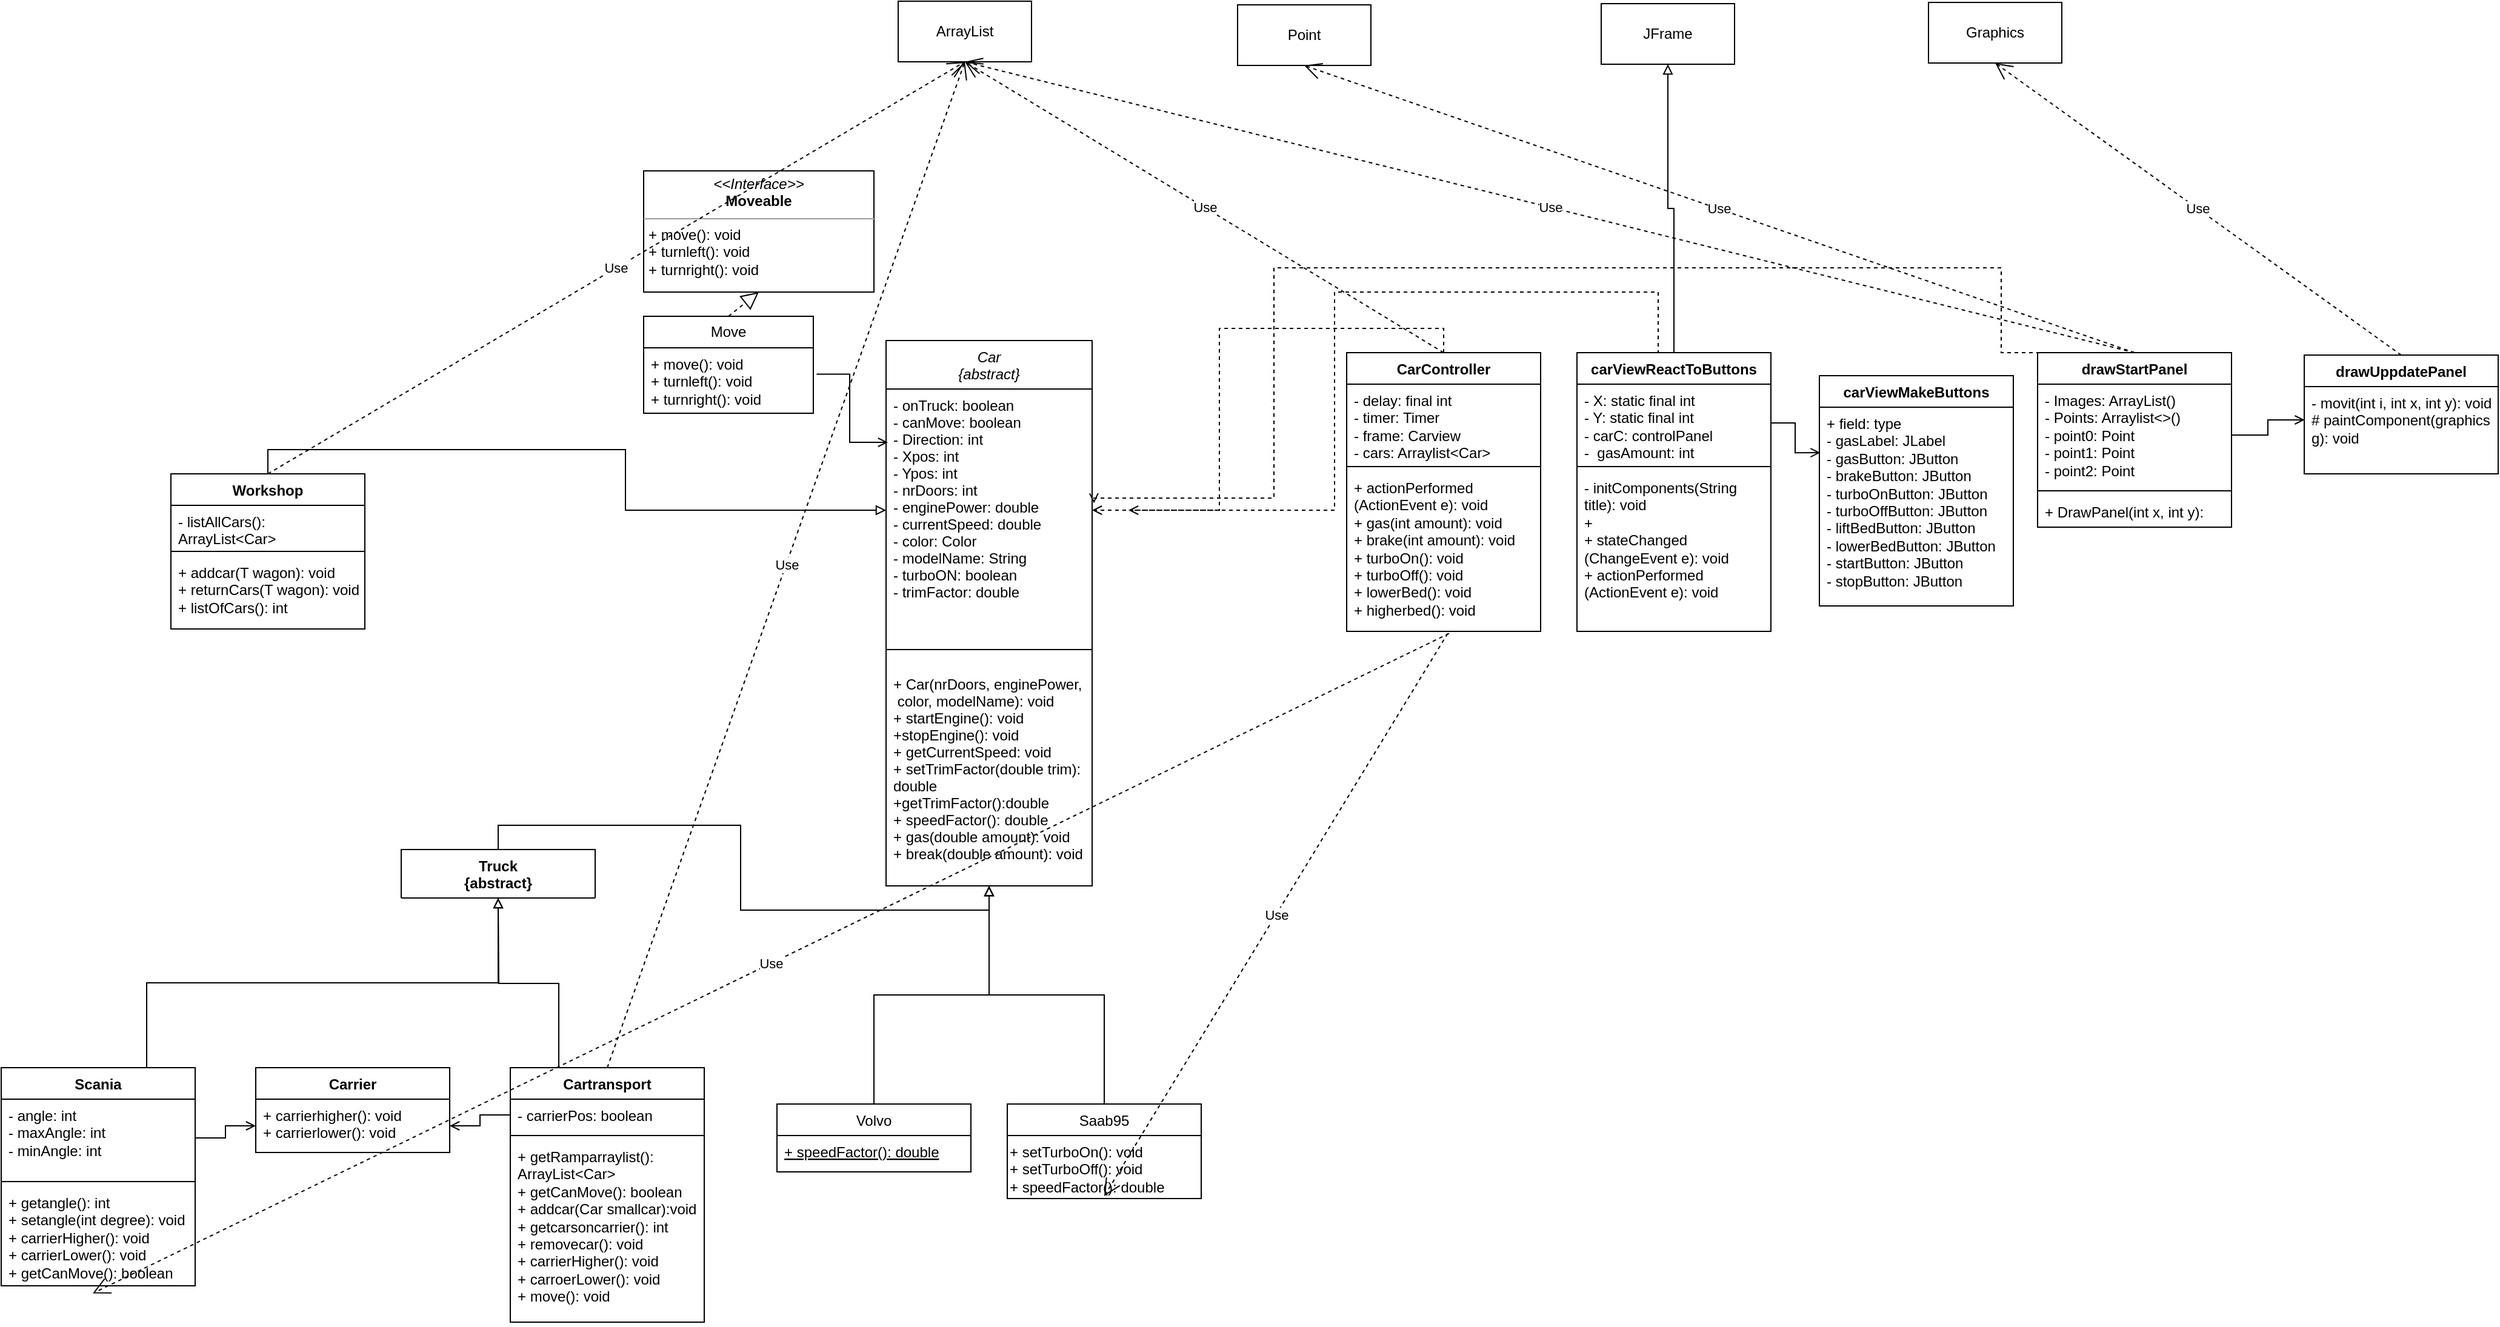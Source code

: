 <mxfile version="22.1.5" type="google">
  <diagram id="C5RBs43oDa-KdzZeNtuy" name="Page-1">
    <mxGraphModel grid="1" page="1" gridSize="10" guides="1" tooltips="1" connect="1" arrows="1" fold="1" pageScale="1" pageWidth="827" pageHeight="1169" math="0" shadow="0">
      <root>
        <mxCell id="WIyWlLk6GJQsqaUBKTNV-0" />
        <mxCell id="WIyWlLk6GJQsqaUBKTNV-1" parent="WIyWlLk6GJQsqaUBKTNV-0" />
        <mxCell id="zkfFHV4jXpPFQw0GAbJ--0" value="Car&#xa;{abstract}" style="swimlane;fontStyle=2;align=center;verticalAlign=top;childLayout=stackLayout;horizontal=1;startSize=40;horizontalStack=0;resizeParent=1;resizeLast=0;collapsible=1;marginBottom=0;rounded=0;shadow=0;strokeWidth=1;" vertex="1" parent="WIyWlLk6GJQsqaUBKTNV-1">
          <mxGeometry x="220" y="180" width="170" height="450" as="geometry">
            <mxRectangle x="230" y="140" width="160" height="26" as="alternateBounds" />
          </mxGeometry>
        </mxCell>
        <mxCell id="zkfFHV4jXpPFQw0GAbJ--2" value="- onTruck: boolean&#xa;- canMove: boolean&#xa;- Direction: int&#xa;- Xpos: int &#xa;- Ypos: int&#xa;- nrDoors: int&#xa;- enginePower: double&#xa;- currentSpeed: double&#xa;- color: Color&#xa;- modelName: String&#xa;- turboON: boolean&#xa;- trimFactor: double&#xa;&#xa;&#xa;" style="text;align=left;verticalAlign=top;spacingLeft=4;spacingRight=4;overflow=hidden;rotatable=0;points=[[0,0.5],[1,0.5]];portConstraint=eastwest;rounded=0;shadow=0;html=0;" vertex="1" parent="zkfFHV4jXpPFQw0GAbJ--0">
          <mxGeometry y="40" width="170" height="200" as="geometry" />
        </mxCell>
        <mxCell id="zkfFHV4jXpPFQw0GAbJ--4" value="" style="line;html=1;strokeWidth=1;align=left;verticalAlign=middle;spacingTop=-1;spacingLeft=3;spacingRight=3;rotatable=0;labelPosition=right;points=[];portConstraint=eastwest;" vertex="1" parent="zkfFHV4jXpPFQw0GAbJ--0">
          <mxGeometry y="240" width="170" height="30" as="geometry" />
        </mxCell>
        <mxCell id="zkfFHV4jXpPFQw0GAbJ--5" value="+ Car(nrDoors, enginePower,&#xa; color, modelName): void&#xa;+ startEngine(): void&#xa;+stopEngine(): void&#xa;+ getCurrentSpeed: void&#xa;+ setTrimFactor(double trim):&#xa;double&#xa;+getTrimFactor():double&#xa;+ speedFactor(): double&#xa;+ gas(double amount): void&#xa;+ break(double amount): void" style="text;align=left;verticalAlign=top;spacingLeft=4;spacingRight=4;overflow=hidden;rotatable=0;points=[[0,0.5],[1,0.5]];portConstraint=eastwest;" vertex="1" parent="zkfFHV4jXpPFQw0GAbJ--0">
          <mxGeometry y="270" width="170" height="170" as="geometry" />
        </mxCell>
        <mxCell id="-Scuf54vddxRZD9NTPhX-41" style="edgeStyle=orthogonalEdgeStyle;rounded=0;orthogonalLoop=1;jettySize=auto;html=1;exitX=0.5;exitY=0;exitDx=0;exitDy=0;entryX=0.5;entryY=1;entryDx=0;entryDy=0;endArrow=block;endFill=0;" edge="1" parent="WIyWlLk6GJQsqaUBKTNV-1" source="zkfFHV4jXpPFQw0GAbJ--6" target="zkfFHV4jXpPFQw0GAbJ--0">
          <mxGeometry relative="1" as="geometry" />
        </mxCell>
        <mxCell id="zkfFHV4jXpPFQw0GAbJ--6" value="Volvo" style="swimlane;fontStyle=0;align=center;verticalAlign=top;childLayout=stackLayout;horizontal=1;startSize=26;horizontalStack=0;resizeParent=1;resizeLast=0;collapsible=1;marginBottom=0;rounded=0;shadow=0;strokeWidth=1;" vertex="1" parent="WIyWlLk6GJQsqaUBKTNV-1">
          <mxGeometry x="130" y="810" width="160" height="56" as="geometry">
            <mxRectangle x="130" y="380" width="160" height="26" as="alternateBounds" />
          </mxGeometry>
        </mxCell>
        <mxCell id="zkfFHV4jXpPFQw0GAbJ--10" value="+ speedFactor(): double" style="text;align=left;verticalAlign=top;spacingLeft=4;spacingRight=4;overflow=hidden;rotatable=0;points=[[0,0.5],[1,0.5]];portConstraint=eastwest;fontStyle=4" vertex="1" parent="zkfFHV4jXpPFQw0GAbJ--6">
          <mxGeometry y="26" width="160" height="26" as="geometry" />
        </mxCell>
        <mxCell id="-Scuf54vddxRZD9NTPhX-62" style="edgeStyle=orthogonalEdgeStyle;rounded=0;orthogonalLoop=1;jettySize=auto;html=1;exitX=0.75;exitY=0;exitDx=0;exitDy=0;endArrow=block;endFill=0;" edge="1" parent="WIyWlLk6GJQsqaUBKTNV-1" source="-Scuf54vddxRZD9NTPhX-0" target="-Scuf54vddxRZD9NTPhX-4">
          <mxGeometry relative="1" as="geometry" />
        </mxCell>
        <mxCell id="-Scuf54vddxRZD9NTPhX-0" value="Scania" style="swimlane;fontStyle=1;align=center;verticalAlign=top;childLayout=stackLayout;horizontal=1;startSize=26;horizontalStack=0;resizeParent=1;resizeParentMax=0;resizeLast=0;collapsible=1;marginBottom=0;whiteSpace=wrap;html=1;" vertex="1" parent="WIyWlLk6GJQsqaUBKTNV-1">
          <mxGeometry x="-510" y="780" width="160" height="180" as="geometry" />
        </mxCell>
        <mxCell id="-Scuf54vddxRZD9NTPhX-1" value="- angle: int&lt;br&gt;- maxAngle: int&lt;br&gt;- minAngle: int" style="text;strokeColor=none;fillColor=none;align=left;verticalAlign=top;spacingLeft=4;spacingRight=4;overflow=hidden;rotatable=0;points=[[0,0.5],[1,0.5]];portConstraint=eastwest;whiteSpace=wrap;html=1;" vertex="1" parent="-Scuf54vddxRZD9NTPhX-0">
          <mxGeometry y="26" width="160" height="64" as="geometry" />
        </mxCell>
        <mxCell id="-Scuf54vddxRZD9NTPhX-2" value="" style="line;strokeWidth=1;fillColor=none;align=left;verticalAlign=middle;spacingTop=-1;spacingLeft=3;spacingRight=3;rotatable=0;labelPosition=right;points=[];portConstraint=eastwest;strokeColor=inherit;" vertex="1" parent="-Scuf54vddxRZD9NTPhX-0">
          <mxGeometry y="90" width="160" height="8" as="geometry" />
        </mxCell>
        <mxCell id="-Scuf54vddxRZD9NTPhX-3" value="+ getangle(): int&lt;br&gt;+ setangle(int degree): void&lt;br&gt;+ carrierHigher(): void&lt;br&gt;+ carrierLower(): void&lt;br&gt;+ getCanMove(): boolean&lt;br&gt;" style="text;strokeColor=none;fillColor=none;align=left;verticalAlign=top;spacingLeft=4;spacingRight=4;overflow=hidden;rotatable=0;points=[[0,0.5],[1,0.5]];portConstraint=eastwest;whiteSpace=wrap;html=1;" vertex="1" parent="-Scuf54vddxRZD9NTPhX-0">
          <mxGeometry y="98" width="160" height="82" as="geometry" />
        </mxCell>
        <mxCell id="-Scuf54vddxRZD9NTPhX-45" style="edgeStyle=orthogonalEdgeStyle;rounded=0;orthogonalLoop=1;jettySize=auto;html=1;exitX=0.5;exitY=0;exitDx=0;exitDy=0;entryX=0.5;entryY=1;entryDx=0;entryDy=0;endArrow=block;endFill=0;" edge="1" parent="WIyWlLk6GJQsqaUBKTNV-1" source="-Scuf54vddxRZD9NTPhX-4" target="zkfFHV4jXpPFQw0GAbJ--0">
          <mxGeometry relative="1" as="geometry" />
        </mxCell>
        <mxCell id="-Scuf54vddxRZD9NTPhX-4" value="Truck&lt;br&gt;{abstract}" style="swimlane;fontStyle=1;align=center;verticalAlign=top;childLayout=stackLayout;horizontal=1;startSize=40;horizontalStack=0;resizeParent=1;resizeParentMax=0;resizeLast=0;collapsible=1;marginBottom=0;whiteSpace=wrap;html=1;" vertex="1" parent="WIyWlLk6GJQsqaUBKTNV-1">
          <mxGeometry x="-180" y="600" width="160" height="40" as="geometry">
            <mxRectangle x="-180" y="600" width="100" height="40" as="alternateBounds" />
          </mxGeometry>
        </mxCell>
        <mxCell id="-Scuf54vddxRZD9NTPhX-63" style="edgeStyle=orthogonalEdgeStyle;rounded=0;orthogonalLoop=1;jettySize=auto;html=1;exitX=0.25;exitY=0;exitDx=0;exitDy=0;endArrow=block;endFill=0;" edge="1" parent="WIyWlLk6GJQsqaUBKTNV-1" source="-Scuf54vddxRZD9NTPhX-9">
          <mxGeometry relative="1" as="geometry">
            <mxPoint x="-100" y="640" as="targetPoint" />
          </mxGeometry>
        </mxCell>
        <mxCell id="-Scuf54vddxRZD9NTPhX-9" value="Cartransport" style="swimlane;fontStyle=1;align=center;verticalAlign=top;childLayout=stackLayout;horizontal=1;startSize=26;horizontalStack=0;resizeParent=1;resizeParentMax=0;resizeLast=0;collapsible=1;marginBottom=0;whiteSpace=wrap;html=1;" vertex="1" parent="WIyWlLk6GJQsqaUBKTNV-1">
          <mxGeometry x="-90" y="780" width="160" height="210" as="geometry" />
        </mxCell>
        <mxCell id="-Scuf54vddxRZD9NTPhX-10" value="- carrierPos: boolean" style="text;strokeColor=none;fillColor=none;align=left;verticalAlign=top;spacingLeft=4;spacingRight=4;overflow=hidden;rotatable=0;points=[[0,0.5],[1,0.5]];portConstraint=eastwest;whiteSpace=wrap;html=1;" vertex="1" parent="-Scuf54vddxRZD9NTPhX-9">
          <mxGeometry y="26" width="160" height="26" as="geometry" />
        </mxCell>
        <mxCell id="-Scuf54vddxRZD9NTPhX-11" value="" style="line;strokeWidth=1;fillColor=none;align=left;verticalAlign=middle;spacingTop=-1;spacingLeft=3;spacingRight=3;rotatable=0;labelPosition=right;points=[];portConstraint=eastwest;strokeColor=inherit;" vertex="1" parent="-Scuf54vddxRZD9NTPhX-9">
          <mxGeometry y="52" width="160" height="8" as="geometry" />
        </mxCell>
        <mxCell id="-Scuf54vddxRZD9NTPhX-12" value="+ getRamparraylist(): ArrayList&amp;lt;Car&amp;gt;&lt;br&gt;+ getCanMove(): boolean&lt;br&gt;+ addcar(Car smallcar):void&lt;br&gt;+ getcarsoncarrier(): int&lt;br&gt;+ removecar(): void&lt;br&gt;+ carrierHigher(): void&lt;br&gt;+ carroerLower(): void&lt;br&gt;+ move(): void" style="text;strokeColor=none;fillColor=none;align=left;verticalAlign=top;spacingLeft=4;spacingRight=4;overflow=hidden;rotatable=0;points=[[0,0.5],[1,0.5]];portConstraint=eastwest;whiteSpace=wrap;html=1;" vertex="1" parent="-Scuf54vddxRZD9NTPhX-9">
          <mxGeometry y="60" width="160" height="150" as="geometry" />
        </mxCell>
        <mxCell id="-Scuf54vddxRZD9NTPhX-30" value="&lt;p style=&quot;margin:0px;margin-top:4px;text-align:center;&quot;&gt;&lt;i&gt;&amp;lt;&amp;lt;Interface&amp;gt;&amp;gt;&lt;/i&gt;&lt;br&gt;&lt;b&gt;Moveable&lt;/b&gt;&lt;/p&gt;&lt;hr size=&quot;1&quot;&gt;&lt;p style=&quot;margin:0px;margin-left:4px;&quot;&gt;+ move(): void&lt;br&gt;+ turnleft(): void&lt;/p&gt;&lt;p style=&quot;margin:0px;margin-left:4px;&quot;&gt;+ turnright(): void&lt;/p&gt;" style="verticalAlign=top;align=left;overflow=fill;fontSize=12;fontFamily=Helvetica;html=1;whiteSpace=wrap;" vertex="1" parent="WIyWlLk6GJQsqaUBKTNV-1">
          <mxGeometry x="20" y="40" width="190" height="100" as="geometry" />
        </mxCell>
        <mxCell id="-Scuf54vddxRZD9NTPhX-32" value="" style="endArrow=block;dashed=1;endFill=0;endSize=12;html=1;rounded=0;exitX=0.5;exitY=0;exitDx=0;exitDy=0;entryX=0.5;entryY=1;entryDx=0;entryDy=0;" edge="1" parent="WIyWlLk6GJQsqaUBKTNV-1" source="PPLYrk64f-NC93bYanYv-14" target="-Scuf54vddxRZD9NTPhX-30">
          <mxGeometry width="160" relative="1" as="geometry">
            <mxPoint x="40" y="160" as="sourcePoint" />
            <mxPoint x="200" y="160" as="targetPoint" />
          </mxGeometry>
        </mxCell>
        <mxCell id="-Scuf54vddxRZD9NTPhX-61" style="edgeStyle=orthogonalEdgeStyle;rounded=0;orthogonalLoop=1;jettySize=auto;html=1;exitX=0.5;exitY=0;exitDx=0;exitDy=0;entryX=0.5;entryY=1;entryDx=0;entryDy=0;endArrow=block;endFill=0;" edge="1" parent="WIyWlLk6GJQsqaUBKTNV-1" source="-Scuf54vddxRZD9NTPhX-53" target="zkfFHV4jXpPFQw0GAbJ--0">
          <mxGeometry relative="1" as="geometry">
            <mxPoint x="410" y="760" as="targetPoint" />
          </mxGeometry>
        </mxCell>
        <mxCell id="-Scuf54vddxRZD9NTPhX-53" value="Saab95" style="swimlane;fontStyle=0;align=center;verticalAlign=top;childLayout=stackLayout;horizontal=1;startSize=26;horizontalStack=0;resizeParent=1;resizeLast=0;collapsible=1;marginBottom=0;rounded=0;shadow=0;strokeWidth=1;" vertex="1" parent="WIyWlLk6GJQsqaUBKTNV-1">
          <mxGeometry x="320" y="810" width="160" height="78" as="geometry">
            <mxRectangle x="130" y="380" width="160" height="26" as="alternateBounds" />
          </mxGeometry>
        </mxCell>
        <mxCell id="-Scuf54vddxRZD9NTPhX-58" value="+ setTurboOn(): void&lt;br style=&quot;border-color: var(--border-color); padding: 0px; margin: 0px;&quot;&gt;+ setTurboOff(): void&lt;br style=&quot;border-color: var(--border-color); padding: 0px; margin: 0px;&quot;&gt;+ speedFactor(): double&lt;div style=&quot;border-color: var(--border-color); padding: 0px; margin: 0px;&quot;&gt;&lt;br style=&quot;border-color: var(--border-color); padding: 0px; margin: 0px; color: rgb(0, 0, 0); font-family: Helvetica; font-size: 12px; font-style: normal; font-variant-ligatures: normal; font-variant-caps: normal; font-weight: 400; letter-spacing: normal; orphans: 2; text-align: left; text-indent: 0px; text-transform: none; widows: 2; word-spacing: 0px; -webkit-text-stroke-width: 0px; background-color: rgb(251, 251, 251); text-decoration-thickness: initial; text-decoration-style: initial; text-decoration-color: initial;&quot;&gt;&#xa;&#xa;&lt;/div&gt;" style="text;whiteSpace=wrap;html=1;" vertex="1" parent="-Scuf54vddxRZD9NTPhX-53">
          <mxGeometry y="26" width="160" height="50" as="geometry" />
        </mxCell>
        <mxCell id="-Scuf54vddxRZD9NTPhX-68" style="edgeStyle=orthogonalEdgeStyle;rounded=0;orthogonalLoop=1;jettySize=auto;html=1;exitX=0.5;exitY=0;exitDx=0;exitDy=0;entryX=0;entryY=0.5;entryDx=0;entryDy=0;endArrow=block;endFill=0;" edge="1" parent="WIyWlLk6GJQsqaUBKTNV-1" source="-Scuf54vddxRZD9NTPhX-64" target="zkfFHV4jXpPFQw0GAbJ--2">
          <mxGeometry relative="1" as="geometry" />
        </mxCell>
        <mxCell id="-Scuf54vddxRZD9NTPhX-64" value="Workshop" style="swimlane;fontStyle=1;align=center;verticalAlign=top;childLayout=stackLayout;horizontal=1;startSize=26;horizontalStack=0;resizeParent=1;resizeParentMax=0;resizeLast=0;collapsible=1;marginBottom=0;whiteSpace=wrap;html=1;" vertex="1" parent="WIyWlLk6GJQsqaUBKTNV-1">
          <mxGeometry x="-370" y="290" width="160" height="128" as="geometry" />
        </mxCell>
        <mxCell id="-Scuf54vddxRZD9NTPhX-65" value="- listAllCars(): ArrayList&amp;lt;Car&amp;gt;" style="text;strokeColor=none;fillColor=none;align=left;verticalAlign=top;spacingLeft=4;spacingRight=4;overflow=hidden;rotatable=0;points=[[0,0.5],[1,0.5]];portConstraint=eastwest;whiteSpace=wrap;html=1;" vertex="1" parent="-Scuf54vddxRZD9NTPhX-64">
          <mxGeometry y="26" width="160" height="34" as="geometry" />
        </mxCell>
        <mxCell id="-Scuf54vddxRZD9NTPhX-66" value="" style="line;strokeWidth=1;fillColor=none;align=left;verticalAlign=middle;spacingTop=-1;spacingLeft=3;spacingRight=3;rotatable=0;labelPosition=right;points=[];portConstraint=eastwest;strokeColor=inherit;" vertex="1" parent="-Scuf54vddxRZD9NTPhX-64">
          <mxGeometry y="60" width="160" height="8" as="geometry" />
        </mxCell>
        <mxCell id="-Scuf54vddxRZD9NTPhX-67" value="+ addcar(T wagon): void&lt;br&gt;+ returnCars(T wagon): void&lt;br&gt;+ listOfCars(): int" style="text;strokeColor=none;fillColor=none;align=left;verticalAlign=top;spacingLeft=4;spacingRight=4;overflow=hidden;rotatable=0;points=[[0,0.5],[1,0.5]];portConstraint=eastwest;whiteSpace=wrap;html=1;" vertex="1" parent="-Scuf54vddxRZD9NTPhX-64">
          <mxGeometry y="68" width="160" height="60" as="geometry" />
        </mxCell>
        <mxCell id="-Scuf54vddxRZD9NTPhX-73" style="edgeStyle=orthogonalEdgeStyle;rounded=0;orthogonalLoop=1;jettySize=auto;html=1;exitX=0.5;exitY=0;exitDx=0;exitDy=0;dashed=1;endArrow=open;endFill=0;" edge="1" parent="WIyWlLk6GJQsqaUBKTNV-1" source="-Scuf54vddxRZD9NTPhX-69" target="zkfFHV4jXpPFQw0GAbJ--2">
          <mxGeometry relative="1" as="geometry" />
        </mxCell>
        <mxCell id="-Scuf54vddxRZD9NTPhX-69" value="CarController" style="swimlane;fontStyle=1;align=center;verticalAlign=top;childLayout=stackLayout;horizontal=1;startSize=26;horizontalStack=0;resizeParent=1;resizeParentMax=0;resizeLast=0;collapsible=1;marginBottom=0;whiteSpace=wrap;html=1;" vertex="1" parent="WIyWlLk6GJQsqaUBKTNV-1">
          <mxGeometry x="600" y="190" width="160" height="230" as="geometry" />
        </mxCell>
        <mxCell id="-Scuf54vddxRZD9NTPhX-70" value="- delay: final int&lt;br&gt;- timer: Timer&lt;br&gt;- frame: Carview&lt;br&gt;- cars: Arraylist&amp;lt;Car&amp;gt;&amp;nbsp;" style="text;strokeColor=none;fillColor=none;align=left;verticalAlign=top;spacingLeft=4;spacingRight=4;overflow=hidden;rotatable=0;points=[[0,0.5],[1,0.5]];portConstraint=eastwest;whiteSpace=wrap;html=1;" vertex="1" parent="-Scuf54vddxRZD9NTPhX-69">
          <mxGeometry y="26" width="160" height="64" as="geometry" />
        </mxCell>
        <mxCell id="-Scuf54vddxRZD9NTPhX-71" value="" style="line;strokeWidth=1;fillColor=none;align=left;verticalAlign=middle;spacingTop=-1;spacingLeft=3;spacingRight=3;rotatable=0;labelPosition=right;points=[];portConstraint=eastwest;strokeColor=inherit;" vertex="1" parent="-Scuf54vddxRZD9NTPhX-69">
          <mxGeometry y="90" width="160" height="8" as="geometry" />
        </mxCell>
        <mxCell id="-Scuf54vddxRZD9NTPhX-72" value="+ actionPerformed&lt;br&gt;(ActionEvent e): void&lt;br&gt;+ gas(int amount): void&lt;br&gt;+ brake(int amount): void&lt;br&gt;+ turboOn(): void&lt;br&gt;+ turboOff(): void&lt;br&gt;+ lowerBed(): void&lt;br&gt;+ higherbed(): void&lt;br&gt;" style="text;strokeColor=none;fillColor=none;align=left;verticalAlign=top;spacingLeft=4;spacingRight=4;overflow=hidden;rotatable=0;points=[[0,0.5],[1,0.5]];portConstraint=eastwest;whiteSpace=wrap;html=1;" vertex="1" parent="-Scuf54vddxRZD9NTPhX-69">
          <mxGeometry y="98" width="160" height="132" as="geometry" />
        </mxCell>
        <mxCell id="-Scuf54vddxRZD9NTPhX-112" style="edgeStyle=orthogonalEdgeStyle;rounded=0;orthogonalLoop=1;jettySize=auto;html=1;exitX=0.5;exitY=0;exitDx=0;exitDy=0;entryX=0.5;entryY=1;entryDx=0;entryDy=0;endArrow=block;endFill=0;" edge="1" parent="WIyWlLk6GJQsqaUBKTNV-1" source="-Scuf54vddxRZD9NTPhX-93" target="-Scuf54vddxRZD9NTPhX-106">
          <mxGeometry relative="1" as="geometry" />
        </mxCell>
        <mxCell id="-Scuf54vddxRZD9NTPhX-93" value="carViewReactToButtons" style="swimlane;fontStyle=1;align=center;verticalAlign=top;childLayout=stackLayout;horizontal=1;startSize=26;horizontalStack=0;resizeParent=1;resizeParentMax=0;resizeLast=0;collapsible=1;marginBottom=0;whiteSpace=wrap;html=1;" vertex="1" parent="WIyWlLk6GJQsqaUBKTNV-1">
          <mxGeometry x="790" y="190" width="160" height="230" as="geometry" />
        </mxCell>
        <mxCell id="-Scuf54vddxRZD9NTPhX-94" value="- X: static final int&lt;br style=&quot;border-color: var(--border-color);&quot;&gt;- Y: static final int&lt;br style=&quot;border-color: var(--border-color);&quot;&gt;- carC: controlPanel&lt;br&gt;-&amp;nbsp; gasAmount: int&amp;nbsp;" style="text;strokeColor=none;fillColor=none;align=left;verticalAlign=top;spacingLeft=4;spacingRight=4;overflow=hidden;rotatable=0;points=[[0,0.5],[1,0.5]];portConstraint=eastwest;whiteSpace=wrap;html=1;" vertex="1" parent="-Scuf54vddxRZD9NTPhX-93">
          <mxGeometry y="26" width="160" height="64" as="geometry" />
        </mxCell>
        <mxCell id="-Scuf54vddxRZD9NTPhX-95" value="" style="line;strokeWidth=1;fillColor=none;align=left;verticalAlign=middle;spacingTop=-1;spacingLeft=3;spacingRight=3;rotatable=0;labelPosition=right;points=[];portConstraint=eastwest;strokeColor=inherit;" vertex="1" parent="-Scuf54vddxRZD9NTPhX-93">
          <mxGeometry y="90" width="160" height="8" as="geometry" />
        </mxCell>
        <mxCell id="-Scuf54vddxRZD9NTPhX-96" value="- initComponents(String title): void&lt;br&gt;+&lt;br&gt;+ stateChanged (ChangeEvent e): void&lt;br&gt;+ actionPerformed (ActionEvent e): void&lt;br&gt;" style="text;strokeColor=none;fillColor=none;align=left;verticalAlign=top;spacingLeft=4;spacingRight=4;overflow=hidden;rotatable=0;points=[[0,0.5],[1,0.5]];portConstraint=eastwest;whiteSpace=wrap;html=1;" vertex="1" parent="-Scuf54vddxRZD9NTPhX-93">
          <mxGeometry y="98" width="160" height="132" as="geometry" />
        </mxCell>
        <mxCell id="-Scuf54vddxRZD9NTPhX-97" style="edgeStyle=orthogonalEdgeStyle;rounded=0;orthogonalLoop=1;jettySize=auto;html=1;exitX=0.5;exitY=0;exitDx=0;exitDy=0;entryX=1;entryY=0.5;entryDx=0;entryDy=0;dashed=1;endArrow=open;endFill=0;" edge="1" parent="WIyWlLk6GJQsqaUBKTNV-1" source="-Scuf54vddxRZD9NTPhX-93">
          <mxGeometry relative="1" as="geometry">
            <mxPoint x="857" y="248" as="sourcePoint" />
            <mxPoint x="420.0" y="320" as="targetPoint" />
            <Array as="points">
              <mxPoint x="857" y="190" />
              <mxPoint x="857" y="140" />
              <mxPoint x="590" y="140" />
              <mxPoint x="590" y="320" />
            </Array>
          </mxGeometry>
        </mxCell>
        <mxCell id="-Scuf54vddxRZD9NTPhX-102" style="edgeStyle=orthogonalEdgeStyle;rounded=0;orthogonalLoop=1;jettySize=auto;html=1;exitX=0.5;exitY=0;exitDx=0;exitDy=0;entryX=1.009;entryY=0.471;entryDx=0;entryDy=0;dashed=1;endArrow=open;endFill=0;entryPerimeter=0;" edge="1" parent="WIyWlLk6GJQsqaUBKTNV-1" source="PPLYrk64f-NC93bYanYv-5" target="zkfFHV4jXpPFQw0GAbJ--2">
          <mxGeometry relative="1" as="geometry">
            <mxPoint x="957" y="228" as="sourcePoint" />
            <mxPoint x="520" y="300" as="targetPoint" />
            <Array as="points">
              <mxPoint x="1140" y="120" />
              <mxPoint x="540" y="120" />
              <mxPoint x="540" y="310" />
              <mxPoint x="391" y="310" />
            </Array>
          </mxGeometry>
        </mxCell>
        <mxCell id="-Scuf54vddxRZD9NTPhX-104" value="ArrayList" style="html=1;whiteSpace=wrap;" vertex="1" parent="WIyWlLk6GJQsqaUBKTNV-1">
          <mxGeometry x="230" y="-100" width="110" height="50" as="geometry" />
        </mxCell>
        <mxCell id="-Scuf54vddxRZD9NTPhX-105" value="Graphics" style="html=1;whiteSpace=wrap;" vertex="1" parent="WIyWlLk6GJQsqaUBKTNV-1">
          <mxGeometry x="1080" y="-99" width="110" height="50" as="geometry" />
        </mxCell>
        <mxCell id="-Scuf54vddxRZD9NTPhX-106" value="JFrame" style="html=1;whiteSpace=wrap;" vertex="1" parent="WIyWlLk6GJQsqaUBKTNV-1">
          <mxGeometry x="810" y="-98" width="110" height="50" as="geometry" />
        </mxCell>
        <mxCell id="-Scuf54vddxRZD9NTPhX-107" value="Point" style="html=1;whiteSpace=wrap;" vertex="1" parent="WIyWlLk6GJQsqaUBKTNV-1">
          <mxGeometry x="510" y="-97" width="110" height="50" as="geometry" />
        </mxCell>
        <mxCell id="-Scuf54vddxRZD9NTPhX-109" value="Use" style="endArrow=open;endSize=12;dashed=1;html=1;rounded=0;exitX=0.5;exitY=0;exitDx=0;exitDy=0;entryX=0.5;entryY=1;entryDx=0;entryDy=0;" edge="1" parent="WIyWlLk6GJQsqaUBKTNV-1" source="PPLYrk64f-NC93bYanYv-0" target="-Scuf54vddxRZD9NTPhX-105">
          <mxGeometry width="160" relative="1" as="geometry">
            <mxPoint x="1350" y="147.24" as="sourcePoint" />
            <mxPoint x="1352.6" y="-90" as="targetPoint" />
          </mxGeometry>
        </mxCell>
        <mxCell id="-Scuf54vddxRZD9NTPhX-110" value="Use" style="endArrow=open;endSize=12;dashed=1;html=1;rounded=0;exitX=0.5;exitY=0;exitDx=0;exitDy=0;entryX=0.5;entryY=1;entryDx=0;entryDy=0;" edge="1" parent="WIyWlLk6GJQsqaUBKTNV-1" source="PPLYrk64f-NC93bYanYv-5" target="-Scuf54vddxRZD9NTPhX-104">
          <mxGeometry width="160" relative="1" as="geometry">
            <mxPoint x="1160" y="100" as="sourcePoint" />
            <mxPoint x="550" y="20" as="targetPoint" />
          </mxGeometry>
        </mxCell>
        <mxCell id="-Scuf54vddxRZD9NTPhX-111" value="Use" style="endArrow=open;endSize=12;dashed=1;html=1;rounded=0;exitX=0.5;exitY=0;exitDx=0;exitDy=0;entryX=0.5;entryY=1;entryDx=0;entryDy=0;" edge="1" parent="WIyWlLk6GJQsqaUBKTNV-1" source="PPLYrk64f-NC93bYanYv-5" target="-Scuf54vddxRZD9NTPhX-107">
          <mxGeometry width="160" relative="1" as="geometry">
            <mxPoint x="1375" y="215" as="sourcePoint" />
            <mxPoint x="500" y="-25" as="targetPoint" />
          </mxGeometry>
        </mxCell>
        <mxCell id="-Scuf54vddxRZD9NTPhX-113" value="Use" style="endArrow=open;endSize=12;dashed=1;html=1;rounded=0;exitX=0.5;exitY=0;exitDx=0;exitDy=0;entryX=0.5;entryY=1;entryDx=0;entryDy=0;" edge="1" parent="WIyWlLk6GJQsqaUBKTNV-1" source="-Scuf54vddxRZD9NTPhX-64" target="-Scuf54vddxRZD9NTPhX-104">
          <mxGeometry width="160" relative="1" as="geometry">
            <mxPoint x="-360" y="70" as="sourcePoint" />
            <mxPoint x="270" y="-30" as="targetPoint" />
          </mxGeometry>
        </mxCell>
        <mxCell id="-Scuf54vddxRZD9NTPhX-114" value="Use" style="endArrow=open;endSize=12;dashed=1;html=1;rounded=0;exitX=0.5;exitY=0;exitDx=0;exitDy=0;entryX=0.5;entryY=1;entryDx=0;entryDy=0;" edge="1" parent="WIyWlLk6GJQsqaUBKTNV-1" source="-Scuf54vddxRZD9NTPhX-9" target="-Scuf54vddxRZD9NTPhX-104">
          <mxGeometry width="160" relative="1" as="geometry">
            <mxPoint x="40" y="470" as="sourcePoint" />
            <mxPoint x="200" y="470" as="targetPoint" />
          </mxGeometry>
        </mxCell>
        <mxCell id="-Scuf54vddxRZD9NTPhX-115" value="Use" style="endArrow=open;endSize=12;dashed=1;html=1;rounded=0;exitX=0.5;exitY=0;exitDx=0;exitDy=0;entryX=0.5;entryY=1;entryDx=0;entryDy=0;" edge="1" parent="WIyWlLk6GJQsqaUBKTNV-1" source="-Scuf54vddxRZD9NTPhX-69" target="-Scuf54vddxRZD9NTPhX-104">
          <mxGeometry width="160" relative="1" as="geometry">
            <mxPoint x="510" y="90" as="sourcePoint" />
            <mxPoint x="670" y="90" as="targetPoint" />
          </mxGeometry>
        </mxCell>
        <mxCell id="-Scuf54vddxRZD9NTPhX-116" value="Use" style="endArrow=open;endSize=12;dashed=1;html=1;rounded=0;exitX=0.521;exitY=1.013;exitDx=0;exitDy=0;exitPerimeter=0;entryX=0.5;entryY=1;entryDx=0;entryDy=0;" edge="1" parent="WIyWlLk6GJQsqaUBKTNV-1" source="-Scuf54vddxRZD9NTPhX-72" target="-Scuf54vddxRZD9NTPhX-58">
          <mxGeometry width="160" relative="1" as="geometry">
            <mxPoint x="680" y="470" as="sourcePoint" />
            <mxPoint x="840" y="470" as="targetPoint" />
          </mxGeometry>
        </mxCell>
        <mxCell id="-Scuf54vddxRZD9NTPhX-117" value="Use" style="endArrow=open;endSize=12;dashed=1;html=1;rounded=0;exitX=0.528;exitY=1.013;exitDx=0;exitDy=0;exitPerimeter=0;entryX=0.472;entryY=1.076;entryDx=0;entryDy=0;entryPerimeter=0;" edge="1" parent="WIyWlLk6GJQsqaUBKTNV-1" source="-Scuf54vddxRZD9NTPhX-72" target="-Scuf54vddxRZD9NTPhX-3">
          <mxGeometry width="160" relative="1" as="geometry">
            <mxPoint x="590" y="660" as="sourcePoint" />
            <mxPoint x="750" y="660" as="targetPoint" />
          </mxGeometry>
        </mxCell>
        <mxCell id="-Scuf54vddxRZD9NTPhX-119" value="Carrier" style="swimlane;fontStyle=1;align=center;verticalAlign=top;childLayout=stackLayout;horizontal=1;startSize=26;horizontalStack=0;resizeParent=1;resizeParentMax=0;resizeLast=0;collapsible=1;marginBottom=0;whiteSpace=wrap;html=1;" vertex="1" parent="WIyWlLk6GJQsqaUBKTNV-1">
          <mxGeometry x="-300" y="780" width="160" height="70" as="geometry" />
        </mxCell>
        <mxCell id="-Scuf54vddxRZD9NTPhX-122" value="+ carrierhigher(): void&amp;nbsp;&lt;br&gt;+ carrierlower(): void" style="text;strokeColor=none;fillColor=none;align=left;verticalAlign=top;spacingLeft=4;spacingRight=4;overflow=hidden;rotatable=0;points=[[0,0.5],[1,0.5]];portConstraint=eastwest;whiteSpace=wrap;html=1;" vertex="1" parent="-Scuf54vddxRZD9NTPhX-119">
          <mxGeometry y="26" width="160" height="44" as="geometry" />
        </mxCell>
        <mxCell id="-Scuf54vddxRZD9NTPhX-125" style="edgeStyle=orthogonalEdgeStyle;rounded=0;orthogonalLoop=1;jettySize=auto;html=1;exitX=1;exitY=0.5;exitDx=0;exitDy=0;entryX=0;entryY=0.5;entryDx=0;entryDy=0;endArrow=open;endFill=0;" edge="1" parent="WIyWlLk6GJQsqaUBKTNV-1" source="-Scuf54vddxRZD9NTPhX-1" target="-Scuf54vddxRZD9NTPhX-122">
          <mxGeometry relative="1" as="geometry" />
        </mxCell>
        <mxCell id="-Scuf54vddxRZD9NTPhX-128" style="edgeStyle=orthogonalEdgeStyle;rounded=0;orthogonalLoop=1;jettySize=auto;html=1;exitX=0;exitY=0.5;exitDx=0;exitDy=0;entryX=1;entryY=0.5;entryDx=0;entryDy=0;endArrow=open;endFill=0;" edge="1" parent="WIyWlLk6GJQsqaUBKTNV-1" source="-Scuf54vddxRZD9NTPhX-10" target="-Scuf54vddxRZD9NTPhX-122">
          <mxGeometry relative="1" as="geometry">
            <mxPoint x="-130" y="810" as="targetPoint" />
          </mxGeometry>
        </mxCell>
        <mxCell id="PPLYrk64f-NC93bYanYv-0" value="drawUppdatePanel" style="swimlane;fontStyle=1;align=center;verticalAlign=top;childLayout=stackLayout;horizontal=1;startSize=26;horizontalStack=0;resizeParent=1;resizeParentMax=0;resizeLast=0;collapsible=1;marginBottom=0;whiteSpace=wrap;html=1;" vertex="1" parent="WIyWlLk6GJQsqaUBKTNV-1">
          <mxGeometry x="1390" y="192" width="160" height="98" as="geometry" />
        </mxCell>
        <mxCell id="PPLYrk64f-NC93bYanYv-3" value="- movit(int i, int x, int y): void&lt;br&gt;# paintComponent(graphics g): void" style="text;strokeColor=none;fillColor=none;align=left;verticalAlign=top;spacingLeft=4;spacingRight=4;overflow=hidden;rotatable=0;points=[[0,0.5],[1,0.5]];portConstraint=eastwest;whiteSpace=wrap;html=1;" vertex="1" parent="PPLYrk64f-NC93bYanYv-0">
          <mxGeometry y="26" width="160" height="72" as="geometry" />
        </mxCell>
        <mxCell id="PPLYrk64f-NC93bYanYv-4" style="edgeStyle=orthogonalEdgeStyle;rounded=0;orthogonalLoop=1;jettySize=auto;html=1;exitX=1;exitY=0.5;exitDx=0;exitDy=0;entryX=0.002;entryY=0.382;entryDx=0;entryDy=0;endArrow=open;endFill=0;entryPerimeter=0;" edge="1" parent="WIyWlLk6GJQsqaUBKTNV-1" source="PPLYrk64f-NC93bYanYv-6" target="PPLYrk64f-NC93bYanYv-3">
          <mxGeometry relative="1" as="geometry">
            <mxPoint x="1241" y="361.14" as="targetPoint" />
            <mxPoint x="1298.6" y="346.86" as="sourcePoint" />
          </mxGeometry>
        </mxCell>
        <mxCell id="PPLYrk64f-NC93bYanYv-5" value="drawStartPanel" style="swimlane;fontStyle=1;align=center;verticalAlign=top;childLayout=stackLayout;horizontal=1;startSize=26;horizontalStack=0;resizeParent=1;resizeParentMax=0;resizeLast=0;collapsible=1;marginBottom=0;whiteSpace=wrap;html=1;" vertex="1" parent="WIyWlLk6GJQsqaUBKTNV-1">
          <mxGeometry x="1170" y="190" width="160" height="144" as="geometry" />
        </mxCell>
        <mxCell id="PPLYrk64f-NC93bYanYv-6" value="- Images: ArrayList()&lt;br style=&quot;border-color: var(--border-color);&quot;&gt;- Points: Arraylist&amp;lt;&amp;gt;()&lt;br style=&quot;border-color: var(--border-color);&quot;&gt;- point0: Point&lt;br style=&quot;border-color: var(--border-color);&quot;&gt;- point1: Point&lt;br style=&quot;border-color: var(--border-color);&quot;&gt;- point2: Point" style="text;strokeColor=none;fillColor=none;align=left;verticalAlign=top;spacingLeft=4;spacingRight=4;overflow=hidden;rotatable=0;points=[[0,0.5],[1,0.5]];portConstraint=eastwest;whiteSpace=wrap;html=1;" vertex="1" parent="PPLYrk64f-NC93bYanYv-5">
          <mxGeometry y="26" width="160" height="84" as="geometry" />
        </mxCell>
        <mxCell id="PPLYrk64f-NC93bYanYv-7" value="" style="line;strokeWidth=1;fillColor=none;align=left;verticalAlign=middle;spacingTop=-1;spacingLeft=3;spacingRight=3;rotatable=0;labelPosition=right;points=[];portConstraint=eastwest;strokeColor=inherit;" vertex="1" parent="PPLYrk64f-NC93bYanYv-5">
          <mxGeometry y="110" width="160" height="8" as="geometry" />
        </mxCell>
        <mxCell id="PPLYrk64f-NC93bYanYv-8" value="+ DrawPanel(int x, int y):" style="text;strokeColor=none;fillColor=none;align=left;verticalAlign=top;spacingLeft=4;spacingRight=4;overflow=hidden;rotatable=0;points=[[0,0.5],[1,0.5]];portConstraint=eastwest;whiteSpace=wrap;html=1;" vertex="1" parent="PPLYrk64f-NC93bYanYv-5">
          <mxGeometry y="118" width="160" height="26" as="geometry" />
        </mxCell>
        <mxCell id="PPLYrk64f-NC93bYanYv-9" value="carViewMakeButtons" style="swimlane;fontStyle=1;align=center;verticalAlign=top;childLayout=stackLayout;horizontal=1;startSize=26;horizontalStack=0;resizeParent=1;resizeParentMax=0;resizeLast=0;collapsible=1;marginBottom=0;whiteSpace=wrap;html=1;" vertex="1" parent="WIyWlLk6GJQsqaUBKTNV-1">
          <mxGeometry x="990" y="209" width="160" height="190" as="geometry" />
        </mxCell>
        <mxCell id="PPLYrk64f-NC93bYanYv-10" value="+ field: type&lt;br&gt;- gasLabel: JLabel&lt;br&gt;- gasButton: JButton&lt;br&gt;- brakeButton: JButton&lt;br&gt;- turboOnButton: JButton&lt;br&gt;- turboOffButton: JButton&lt;br&gt;- liftBedButton: JButton&lt;br&gt;- lowerBedButton: JButton&lt;br&gt;- startButton: JButton&lt;br&gt;- stopButton: JButton" style="text;strokeColor=none;fillColor=none;align=left;verticalAlign=top;spacingLeft=4;spacingRight=4;overflow=hidden;rotatable=0;points=[[0,0.5],[1,0.5]];portConstraint=eastwest;whiteSpace=wrap;html=1;" vertex="1" parent="PPLYrk64f-NC93bYanYv-9">
          <mxGeometry y="26" width="160" height="164" as="geometry" />
        </mxCell>
        <mxCell id="PPLYrk64f-NC93bYanYv-14" value="Move" style="swimlane;fontStyle=0;childLayout=stackLayout;horizontal=1;startSize=26;fillColor=none;horizontalStack=0;resizeParent=1;resizeParentMax=0;resizeLast=0;collapsible=1;marginBottom=0;whiteSpace=wrap;html=1;" vertex="1" parent="WIyWlLk6GJQsqaUBKTNV-1">
          <mxGeometry x="20" y="160" width="140" height="80" as="geometry" />
        </mxCell>
        <mxCell id="PPLYrk64f-NC93bYanYv-15" value="+ move(): void&lt;br style=&quot;border-color: var(--border-color); padding: 0px; margin: 0px;&quot;&gt;&lt;span style=&quot;&quot;&gt;+ turnleft(): void&lt;/span&gt;&lt;br style=&quot;border-color: var(--border-color); padding: 0px; margin: 0px;&quot;&gt;&lt;span style=&quot;&quot;&gt;+ turnright(): void&lt;/span&gt;" style="text;strokeColor=none;fillColor=none;align=left;verticalAlign=top;spacingLeft=4;spacingRight=4;overflow=hidden;rotatable=0;points=[[0,0.5],[1,0.5]];portConstraint=eastwest;whiteSpace=wrap;html=1;" vertex="1" parent="PPLYrk64f-NC93bYanYv-14">
          <mxGeometry y="26" width="140" height="54" as="geometry" />
        </mxCell>
        <mxCell id="PPLYrk64f-NC93bYanYv-18" style="edgeStyle=orthogonalEdgeStyle;rounded=0;orthogonalLoop=1;jettySize=auto;html=1;exitX=1.019;exitY=0.403;exitDx=0;exitDy=0;entryX=0.009;entryY=0.22;entryDx=0;entryDy=0;endArrow=open;endFill=0;exitPerimeter=0;entryPerimeter=0;" edge="1" parent="WIyWlLk6GJQsqaUBKTNV-1" source="PPLYrk64f-NC93bYanYv-15" target="zkfFHV4jXpPFQw0GAbJ--2">
          <mxGeometry relative="1" as="geometry">
            <mxPoint x="190.16" y="216.53" as="targetPoint" />
            <mxPoint x="170.0" y="192.002" as="sourcePoint" />
          </mxGeometry>
        </mxCell>
        <mxCell id="6XpyEbol8hKaLd52ao3X-1" style="edgeStyle=orthogonalEdgeStyle;rounded=0;orthogonalLoop=1;jettySize=auto;html=1;exitX=1;exitY=0.5;exitDx=0;exitDy=0;entryX=0.005;entryY=0.229;entryDx=0;entryDy=0;entryPerimeter=0;endArrow=open;endFill=0;" edge="1" parent="WIyWlLk6GJQsqaUBKTNV-1" source="-Scuf54vddxRZD9NTPhX-94" target="PPLYrk64f-NC93bYanYv-10">
          <mxGeometry relative="1" as="geometry" />
        </mxCell>
      </root>
    </mxGraphModel>
  </diagram>
</mxfile>
